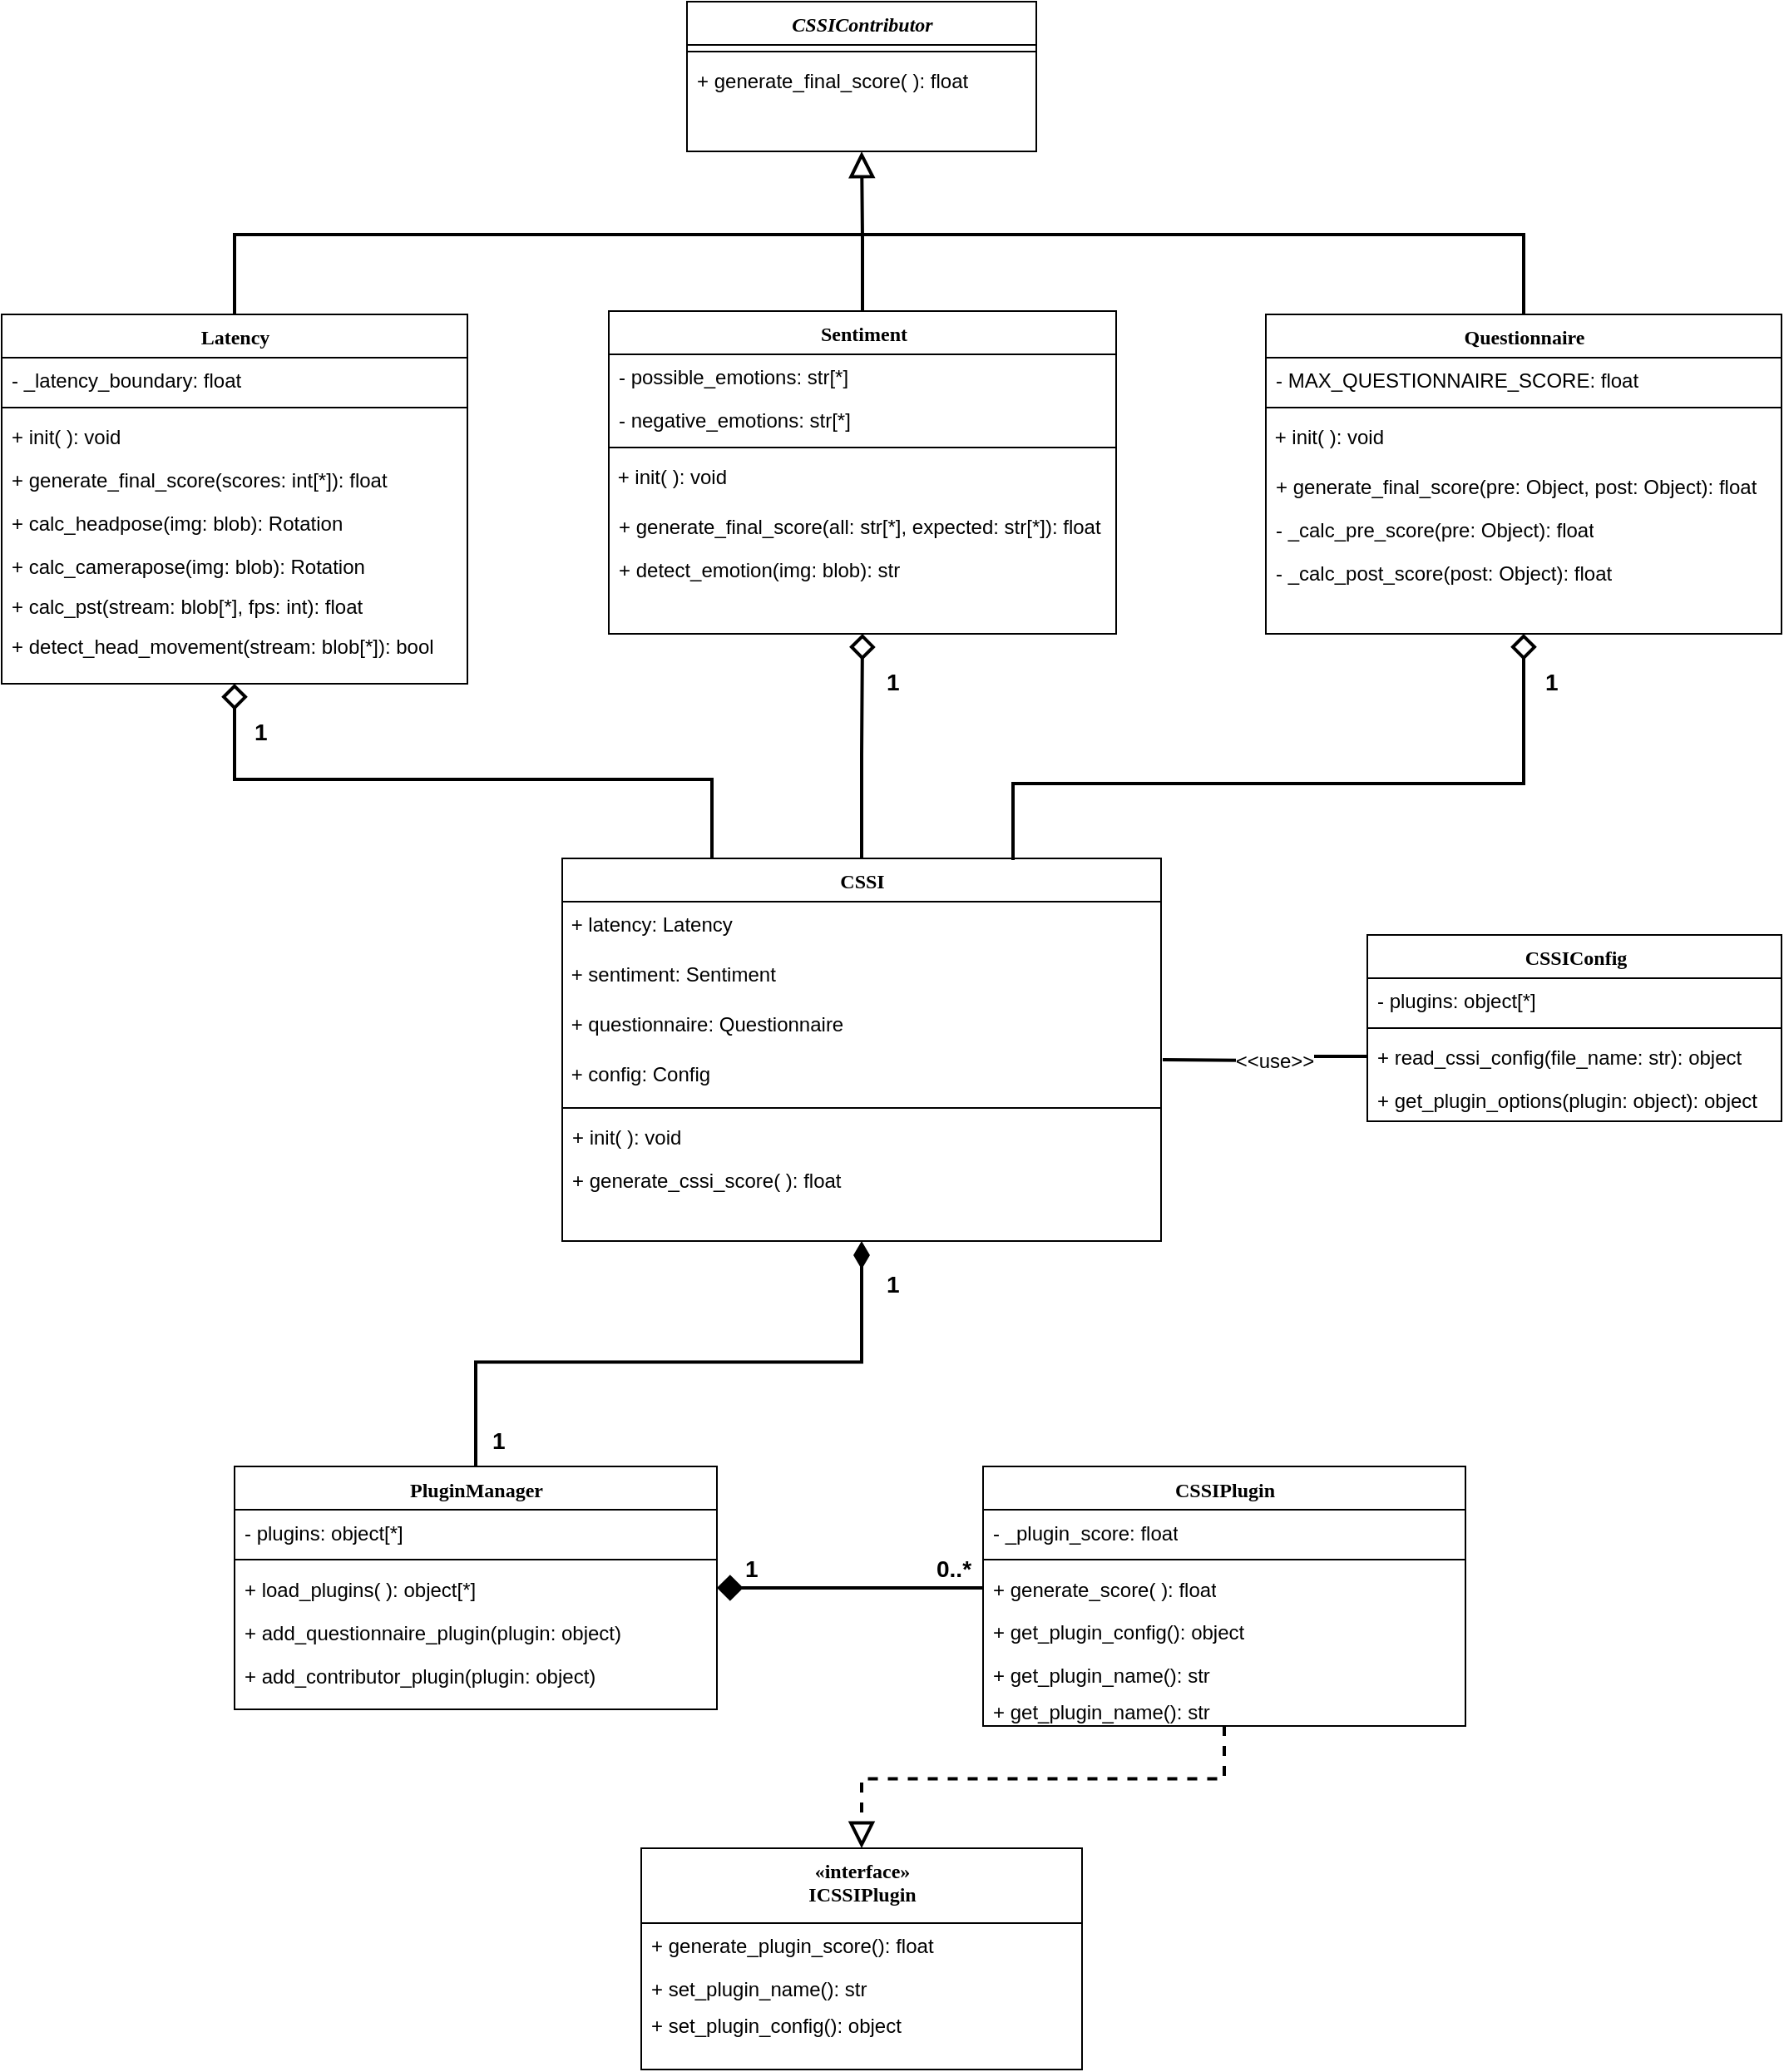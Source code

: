 <mxfile version="10.6.6" type="google"><diagram name="Page-1" id="9f46799a-70d6-7492-0946-bef42562c5a5"><mxGraphModel dx="2911" dy="3327" grid="1" gridSize="10" guides="1" tooltips="1" connect="1" arrows="1" fold="1" page="1" pageScale="1" pageWidth="1100" pageHeight="850" background="#ffffff" math="0" shadow="0"><root><mxCell id="0"/><mxCell id="1" parent="0"/><mxCell id="78961159f06e98e8-17" value="CSSIConfig" style="swimlane;html=1;fontStyle=1;align=center;verticalAlign=top;childLayout=stackLayout;horizontal=1;startSize=26;horizontalStack=0;resizeParent=1;resizeLast=0;collapsible=1;marginBottom=0;swimlaneFillColor=#ffffff;rounded=0;shadow=0;comic=0;labelBackgroundColor=none;strokeColor=#000000;strokeWidth=1;fillColor=none;fontFamily=Verdana;fontSize=12;fontColor=#000000;" parent="1" vertex="1"><mxGeometry x="831" y="-963" width="249" height="112" as="geometry"/></mxCell><mxCell id="78961159f06e98e8-24" value="- plugins: object[*]" style="text;html=1;strokeColor=none;fillColor=none;align=left;verticalAlign=top;spacingLeft=4;spacingRight=4;whiteSpace=wrap;overflow=hidden;rotatable=0;points=[[0,0.5],[1,0.5]];portConstraint=eastwest;" parent="78961159f06e98e8-17" vertex="1"><mxGeometry y="26" width="249" height="26" as="geometry"/></mxCell><mxCell id="78961159f06e98e8-19" value="" style="line;html=1;strokeWidth=1;fillColor=none;align=left;verticalAlign=middle;spacingTop=-1;spacingLeft=3;spacingRight=3;rotatable=0;labelPosition=right;points=[];portConstraint=eastwest;" parent="78961159f06e98e8-17" vertex="1"><mxGeometry y="52" width="249" height="8" as="geometry"/></mxCell><mxCell id="78961159f06e98e8-20" value="+ read_cssi_config(file_name: str): object" style="text;html=1;strokeColor=none;fillColor=none;align=left;verticalAlign=top;spacingLeft=4;spacingRight=4;whiteSpace=wrap;overflow=hidden;rotatable=0;points=[[0,0.5],[1,0.5]];portConstraint=eastwest;" parent="78961159f06e98e8-17" vertex="1"><mxGeometry y="60" width="249" height="26" as="geometry"/></mxCell><mxCell id="EdQsSZgLcaHRfDGZPuC3-22" value="+ get_plugin_options(plugin: object): object" style="text;html=1;strokeColor=none;fillColor=none;align=left;verticalAlign=top;spacingLeft=4;spacingRight=4;whiteSpace=wrap;overflow=hidden;rotatable=0;points=[[0,0.5],[1,0.5]];portConstraint=eastwest;" vertex="1" parent="78961159f06e98e8-17"><mxGeometry y="86" width="249" height="26" as="geometry"/></mxCell><mxCell id="EdQsSZgLcaHRfDGZPuC3-23" style="edgeStyle=orthogonalEdgeStyle;rounded=0;orthogonalLoop=1;jettySize=auto;html=1;exitX=0.5;exitY=0;exitDx=0;exitDy=0;endArrow=none;endFill=0;endSize=11;strokeColor=#000000;strokeWidth=2;" edge="1" parent="1" source="78961159f06e98e8-30"><mxGeometry relative="1" as="geometry"><mxPoint x="530" y="-1384" as="targetPoint"/><Array as="points"><mxPoint x="150" y="-1384"/></Array></mxGeometry></mxCell><mxCell id="78961159f06e98e8-30" value="Latency" style="swimlane;html=1;fontStyle=1;align=center;verticalAlign=top;childLayout=stackLayout;horizontal=1;startSize=26;horizontalStack=0;resizeParent=1;resizeLast=0;collapsible=1;marginBottom=0;swimlaneFillColor=#ffffff;rounded=0;shadow=0;comic=0;labelBackgroundColor=none;strokeColor=#000000;strokeWidth=1;fillColor=none;fontFamily=Verdana;fontSize=12;fontColor=#000000;" parent="1" vertex="1"><mxGeometry x="10" y="-1336" width="280" height="222" as="geometry"/></mxCell><mxCell id="SvKQZNKf0MagTi-5DC9y-61" value="- _latency_boundary: float" style="text;strokeColor=none;fillColor=none;align=left;verticalAlign=top;spacingLeft=4;spacingRight=4;overflow=hidden;rotatable=0;points=[[0,0.5],[1,0.5]];portConstraint=eastwest;" parent="78961159f06e98e8-30" vertex="1"><mxGeometry y="26" width="280" height="26" as="geometry"/></mxCell><mxCell id="78961159f06e98e8-38" value="" style="line;html=1;strokeWidth=1;fillColor=none;align=left;verticalAlign=middle;spacingTop=-1;spacingLeft=3;spacingRight=3;rotatable=0;labelPosition=right;points=[];portConstraint=eastwest;" parent="78961159f06e98e8-30" vertex="1"><mxGeometry y="52" width="280" height="8" as="geometry"/></mxCell><mxCell id="EdQsSZgLcaHRfDGZPuC3-19" value="+ init( ): void" style="text;html=1;strokeColor=none;fillColor=none;align=left;verticalAlign=top;spacingLeft=4;spacingRight=4;whiteSpace=wrap;overflow=hidden;rotatable=0;points=[[0,0.5],[1,0.5]];portConstraint=eastwest;" vertex="1" parent="78961159f06e98e8-30"><mxGeometry y="60" width="280" height="26" as="geometry"/></mxCell><mxCell id="78961159f06e98e8-39" value="+ generate_final_score(scores: int[*]): float" style="text;html=1;strokeColor=none;fillColor=none;align=left;verticalAlign=top;spacingLeft=4;spacingRight=4;whiteSpace=wrap;overflow=hidden;rotatable=0;points=[[0,0.5],[1,0.5]];portConstraint=eastwest;" parent="78961159f06e98e8-30" vertex="1"><mxGeometry y="86" width="280" height="26" as="geometry"/></mxCell><mxCell id="78961159f06e98e8-40" value="+ calc_headpose(img: blob): Rotation" style="text;html=1;strokeColor=none;fillColor=none;align=left;verticalAlign=top;spacingLeft=4;spacingRight=4;whiteSpace=wrap;overflow=hidden;rotatable=0;points=[[0,0.5],[1,0.5]];portConstraint=eastwest;" parent="78961159f06e98e8-30" vertex="1"><mxGeometry y="112" width="280" height="26" as="geometry"/></mxCell><mxCell id="78961159f06e98e8-42" value="+ calc_camerapose(img: blob): Rotation&lt;br&gt;&lt;br&gt;" style="text;html=1;strokeColor=none;fillColor=none;align=left;verticalAlign=top;spacingLeft=4;spacingRight=4;whiteSpace=wrap;overflow=hidden;rotatable=0;points=[[0,0.5],[1,0.5]];portConstraint=eastwest;" parent="78961159f06e98e8-30" vertex="1"><mxGeometry y="138" width="280" height="24" as="geometry"/></mxCell><mxCell id="SvKQZNKf0MagTi-5DC9y-6" value="+ calc_pst(stream: blob[*], fps: int): float&lt;br&gt;&lt;br&gt;" style="text;html=1;strokeColor=none;fillColor=none;align=left;verticalAlign=top;spacingLeft=4;spacingRight=4;whiteSpace=wrap;overflow=hidden;rotatable=0;points=[[0,0.5],[1,0.5]];portConstraint=eastwest;" parent="78961159f06e98e8-30" vertex="1"><mxGeometry y="162" width="280" height="24" as="geometry"/></mxCell><mxCell id="SvKQZNKf0MagTi-5DC9y-7" value="+ detect_head_movement(stream: blob[*]): bool&lt;br&gt;&lt;br&gt;" style="text;html=1;strokeColor=none;fillColor=none;align=left;verticalAlign=top;spacingLeft=4;spacingRight=4;whiteSpace=wrap;overflow=hidden;rotatable=0;points=[[0,0.5],[1,0.5]];portConstraint=eastwest;" parent="78961159f06e98e8-30" vertex="1"><mxGeometry y="186" width="280" height="24" as="geometry"/></mxCell><mxCell id="EdQsSZgLcaHRfDGZPuC3-12" style="edgeStyle=orthogonalEdgeStyle;rounded=0;orthogonalLoop=1;jettySize=auto;html=1;exitX=0.5;exitY=0;exitDx=0;exitDy=0;entryX=0.5;entryY=1;entryDx=0;entryDy=0;endArrow=block;endFill=0;strokeWidth=2;endSize=11;" edge="1" parent="1" source="SvKQZNKf0MagTi-5DC9y-8" target="EdQsSZgLcaHRfDGZPuC3-1"><mxGeometry relative="1" as="geometry"/></mxCell><mxCell id="SvKQZNKf0MagTi-5DC9y-8" value="Sentiment" style="swimlane;html=1;fontStyle=1;align=center;verticalAlign=top;childLayout=stackLayout;horizontal=1;startSize=26;horizontalStack=0;resizeParent=1;resizeLast=0;collapsible=1;marginBottom=0;swimlaneFillColor=#ffffff;rounded=0;shadow=0;comic=0;labelBackgroundColor=none;strokeColor=#000000;strokeWidth=1;fillColor=none;fontFamily=Verdana;fontSize=12;fontColor=#000000;" parent="1" vertex="1"><mxGeometry x="375" y="-1338" width="305" height="194" as="geometry"/></mxCell><mxCell id="SvKQZNKf0MagTi-5DC9y-9" value="- possible_emotions: str[*]" style="text;html=1;strokeColor=none;fillColor=none;align=left;verticalAlign=top;spacingLeft=4;spacingRight=4;whiteSpace=wrap;overflow=hidden;rotatable=0;points=[[0,0.5],[1,0.5]];portConstraint=eastwest;" parent="SvKQZNKf0MagTi-5DC9y-8" vertex="1"><mxGeometry y="26" width="305" height="26" as="geometry"/></mxCell><mxCell id="SvKQZNKf0MagTi-5DC9y-10" value="- negative_emotions: str[*]" style="text;html=1;strokeColor=none;fillColor=none;align=left;verticalAlign=top;spacingLeft=4;spacingRight=4;whiteSpace=wrap;overflow=hidden;rotatable=0;points=[[0,0.5],[1,0.5]];portConstraint=eastwest;" parent="SvKQZNKf0MagTi-5DC9y-8" vertex="1"><mxGeometry y="52" width="305" height="26" as="geometry"/></mxCell><mxCell id="SvKQZNKf0MagTi-5DC9y-11" value="" style="line;html=1;strokeWidth=1;fillColor=none;align=left;verticalAlign=middle;spacingTop=-1;spacingLeft=3;spacingRight=3;rotatable=0;labelPosition=right;points=[];portConstraint=eastwest;" parent="SvKQZNKf0MagTi-5DC9y-8" vertex="1"><mxGeometry y="78" width="305" height="8" as="geometry"/></mxCell><mxCell id="EdQsSZgLcaHRfDGZPuC3-20" value="&amp;nbsp;+ init( ): void" style="text;html=1;" vertex="1" parent="SvKQZNKf0MagTi-5DC9y-8"><mxGeometry y="86" width="305" height="30" as="geometry"/></mxCell><mxCell id="SvKQZNKf0MagTi-5DC9y-12" value="+ generate_final_score(all: str[*], expected: str[*]): float" style="text;html=1;strokeColor=none;fillColor=none;align=left;verticalAlign=top;spacingLeft=4;spacingRight=4;whiteSpace=wrap;overflow=hidden;rotatable=0;points=[[0,0.5],[1,0.5]];portConstraint=eastwest;" parent="SvKQZNKf0MagTi-5DC9y-8" vertex="1"><mxGeometry y="116" width="305" height="26" as="geometry"/></mxCell><mxCell id="SvKQZNKf0MagTi-5DC9y-13" value="+ detect_emotion(img: blob): str" style="text;html=1;strokeColor=none;fillColor=none;align=left;verticalAlign=top;spacingLeft=4;spacingRight=4;whiteSpace=wrap;overflow=hidden;rotatable=0;points=[[0,0.5],[1,0.5]];portConstraint=eastwest;" parent="SvKQZNKf0MagTi-5DC9y-8" vertex="1"><mxGeometry y="142" width="305" height="38" as="geometry"/></mxCell><mxCell id="EdQsSZgLcaHRfDGZPuC3-15" style="edgeStyle=orthogonalEdgeStyle;rounded=0;orthogonalLoop=1;jettySize=auto;html=1;exitX=0.5;exitY=0;exitDx=0;exitDy=0;endArrow=none;endFill=0;strokeWidth=2;" edge="1" parent="1" source="JOWAXe2WylV_Y9cq9WFt-18"><mxGeometry relative="1" as="geometry"><mxPoint x="530" y="-1384" as="targetPoint"/><Array as="points"><mxPoint x="925" y="-1384"/></Array></mxGeometry></mxCell><mxCell id="JOWAXe2WylV_Y9cq9WFt-18" value="Questionnaire" style="swimlane;html=1;fontStyle=1;align=center;verticalAlign=top;childLayout=stackLayout;horizontal=1;startSize=26;horizontalStack=0;resizeParent=1;resizeLast=0;collapsible=1;marginBottom=0;swimlaneFillColor=#ffffff;rounded=0;shadow=0;comic=0;labelBackgroundColor=none;strokeColor=#000000;strokeWidth=1;fillColor=none;fontFamily=Verdana;fontSize=12;fontColor=#000000;" parent="1" vertex="1"><mxGeometry x="770" y="-1336" width="310" height="192" as="geometry"/></mxCell><mxCell id="JOWAXe2WylV_Y9cq9WFt-19" value="- MAX_QUESTIONNAIRE_SCORE: float" style="text;html=1;strokeColor=none;fillColor=none;align=left;verticalAlign=top;spacingLeft=4;spacingRight=4;whiteSpace=wrap;overflow=hidden;rotatable=0;points=[[0,0.5],[1,0.5]];portConstraint=eastwest;" parent="JOWAXe2WylV_Y9cq9WFt-18" vertex="1"><mxGeometry y="26" width="310" height="26" as="geometry"/></mxCell><mxCell id="JOWAXe2WylV_Y9cq9WFt-20" value="" style="line;html=1;strokeWidth=1;fillColor=none;align=left;verticalAlign=middle;spacingTop=-1;spacingLeft=3;spacingRight=3;rotatable=0;labelPosition=right;points=[];portConstraint=eastwest;" parent="JOWAXe2WylV_Y9cq9WFt-18" vertex="1"><mxGeometry y="52" width="310" height="8" as="geometry"/></mxCell><mxCell id="EdQsSZgLcaHRfDGZPuC3-21" value="&amp;nbsp;+ init( ): void" style="text;html=1;" vertex="1" parent="JOWAXe2WylV_Y9cq9WFt-18"><mxGeometry y="60" width="310" height="30" as="geometry"/></mxCell><mxCell id="JOWAXe2WylV_Y9cq9WFt-21" value="+ generate_final_score(pre: Object, post: Object): float" style="text;html=1;strokeColor=none;fillColor=none;align=left;verticalAlign=top;spacingLeft=4;spacingRight=4;whiteSpace=wrap;overflow=hidden;rotatable=0;points=[[0,0.5],[1,0.5]];portConstraint=eastwest;" parent="JOWAXe2WylV_Y9cq9WFt-18" vertex="1"><mxGeometry y="90" width="310" height="26" as="geometry"/></mxCell><mxCell id="JOWAXe2WylV_Y9cq9WFt-22" value="- _calc_pre_score(pre: Object): float" style="text;html=1;strokeColor=none;fillColor=none;align=left;verticalAlign=top;spacingLeft=4;spacingRight=4;whiteSpace=wrap;overflow=hidden;rotatable=0;points=[[0,0.5],[1,0.5]];portConstraint=eastwest;" parent="JOWAXe2WylV_Y9cq9WFt-18" vertex="1"><mxGeometry y="116" width="310" height="26" as="geometry"/></mxCell><mxCell id="JOWAXe2WylV_Y9cq9WFt-23" value="- _calc_post_score(post: Object): float" style="text;html=1;strokeColor=none;fillColor=none;align=left;verticalAlign=top;spacingLeft=4;spacingRight=4;whiteSpace=wrap;overflow=hidden;rotatable=0;points=[[0,0.5],[1,0.5]];portConstraint=eastwest;" parent="JOWAXe2WylV_Y9cq9WFt-18" vertex="1"><mxGeometry y="142" width="310" height="24" as="geometry"/></mxCell><mxCell id="EdQsSZgLcaHRfDGZPuC3-36" style="edgeStyle=orthogonalEdgeStyle;rounded=0;orthogonalLoop=1;jettySize=auto;html=1;exitX=0.25;exitY=0;exitDx=0;exitDy=0;entryX=0.5;entryY=1;entryDx=0;entryDy=0;endArrow=diamond;endFill=0;endSize=11;strokeColor=#000000;strokeWidth=2;" edge="1" parent="1" source="SvKQZNKf0MagTi-5DC9y-17" target="78961159f06e98e8-30"><mxGeometry relative="1" as="geometry"/></mxCell><mxCell id="EdQsSZgLcaHRfDGZPuC3-37" style="edgeStyle=orthogonalEdgeStyle;rounded=0;orthogonalLoop=1;jettySize=auto;html=1;exitX=0.5;exitY=0;exitDx=0;exitDy=0;entryX=0.5;entryY=1;entryDx=0;entryDy=0;endArrow=diamond;endFill=0;endSize=11;strokeColor=#000000;strokeWidth=2;" edge="1" parent="1" source="SvKQZNKf0MagTi-5DC9y-17" target="SvKQZNKf0MagTi-5DC9y-8"><mxGeometry relative="1" as="geometry"/></mxCell><mxCell id="EdQsSZgLcaHRfDGZPuC3-38" style="edgeStyle=orthogonalEdgeStyle;rounded=0;orthogonalLoop=1;jettySize=auto;html=1;exitX=0.75;exitY=0;exitDx=0;exitDy=0;entryX=0.5;entryY=1;entryDx=0;entryDy=0;endArrow=diamond;endFill=0;endSize=11;strokeColor=#000000;strokeWidth=2;" edge="1" parent="1" source="SvKQZNKf0MagTi-5DC9y-17" target="JOWAXe2WylV_Y9cq9WFt-18"><mxGeometry relative="1" as="geometry"><Array as="points"><mxPoint x="618" y="-1054"/><mxPoint x="925" y="-1054"/></Array></mxGeometry></mxCell><mxCell id="SvKQZNKf0MagTi-5DC9y-17" value="CSSI" style="swimlane;html=1;fontStyle=1;align=center;verticalAlign=top;childLayout=stackLayout;horizontal=1;startSize=26;horizontalStack=0;resizeParent=1;resizeLast=0;collapsible=1;marginBottom=0;swimlaneFillColor=#ffffff;rounded=0;shadow=0;comic=0;labelBackgroundColor=none;strokeColor=#000000;strokeWidth=1;fillColor=none;fontFamily=Verdana;fontSize=12;fontColor=#000000;" parent="1" vertex="1"><mxGeometry x="347" y="-1009" width="360" height="230" as="geometry"/></mxCell><mxCell id="SvKQZNKf0MagTi-5DC9y-46" value="&amp;nbsp;+ latency: Latency" style="text;html=1;" parent="SvKQZNKf0MagTi-5DC9y-17" vertex="1"><mxGeometry y="26" width="360" height="30" as="geometry"/></mxCell><mxCell id="EdQsSZgLcaHRfDGZPuC3-17" value="&amp;nbsp;+ sentiment: Sentiment" style="text;html=1;" vertex="1" parent="SvKQZNKf0MagTi-5DC9y-17"><mxGeometry y="56" width="360" height="30" as="geometry"/></mxCell><mxCell id="EdQsSZgLcaHRfDGZPuC3-18" value="&amp;nbsp;+ questionnaire: Questionnaire" style="text;html=1;" vertex="1" parent="SvKQZNKf0MagTi-5DC9y-17"><mxGeometry y="86" width="360" height="30" as="geometry"/></mxCell><mxCell id="EdQsSZgLcaHRfDGZPuC3-16" value="&amp;nbsp;+ config: Config" style="text;html=1;" vertex="1" parent="SvKQZNKf0MagTi-5DC9y-17"><mxGeometry y="116" width="360" height="30" as="geometry"/></mxCell><mxCell id="SvKQZNKf0MagTi-5DC9y-19" value="" style="line;html=1;strokeWidth=1;fillColor=none;align=left;verticalAlign=middle;spacingTop=-1;spacingLeft=3;spacingRight=3;rotatable=0;labelPosition=right;points=[];portConstraint=eastwest;" parent="SvKQZNKf0MagTi-5DC9y-17" vertex="1"><mxGeometry y="146" width="360" height="8" as="geometry"/></mxCell><mxCell id="jYxIXPqpbY4smhi_APb5-1" value="+ init( ): void" style="text;html=1;strokeColor=none;fillColor=none;align=left;verticalAlign=top;spacingLeft=4;spacingRight=4;whiteSpace=wrap;overflow=hidden;rotatable=0;points=[[0,0.5],[1,0.5]];portConstraint=eastwest;" parent="SvKQZNKf0MagTi-5DC9y-17" vertex="1"><mxGeometry y="154" width="360" height="26" as="geometry"/></mxCell><mxCell id="SvKQZNKf0MagTi-5DC9y-20" value="+ generate_cssi_score( ): float" style="text;html=1;strokeColor=none;fillColor=none;align=left;verticalAlign=top;spacingLeft=4;spacingRight=4;whiteSpace=wrap;overflow=hidden;rotatable=0;points=[[0,0.5],[1,0.5]];portConstraint=eastwest;" parent="SvKQZNKf0MagTi-5DC9y-17" vertex="1"><mxGeometry y="180" width="360" height="26" as="geometry"/></mxCell><mxCell id="EdQsSZgLcaHRfDGZPuC3-61" style="edgeStyle=orthogonalEdgeStyle;rounded=0;orthogonalLoop=1;jettySize=auto;html=1;exitX=0.5;exitY=0;exitDx=0;exitDy=0;entryX=0.5;entryY=1;entryDx=0;entryDy=0;endArrow=diamondThin;endFill=1;endSize=11;strokeColor=#000000;strokeWidth=2;fontSize=14;" edge="1" parent="1" source="SvKQZNKf0MagTi-5DC9y-23" target="SvKQZNKf0MagTi-5DC9y-17"><mxGeometry relative="1" as="geometry"/></mxCell><mxCell id="SvKQZNKf0MagTi-5DC9y-23" value="PluginManager" style="swimlane;html=1;fontStyle=1;align=center;verticalAlign=top;childLayout=stackLayout;horizontal=1;startSize=26;horizontalStack=0;resizeParent=1;resizeLast=0;collapsible=1;marginBottom=0;swimlaneFillColor=#ffffff;rounded=0;shadow=0;comic=0;labelBackgroundColor=none;strokeColor=#000000;strokeWidth=1;fillColor=none;fontFamily=Verdana;fontSize=12;fontColor=#000000;" parent="1" vertex="1"><mxGeometry x="150" y="-643.5" width="290" height="146" as="geometry"/></mxCell><mxCell id="SvKQZNKf0MagTi-5DC9y-24" value="- plugins: object[*]" style="text;html=1;strokeColor=none;fillColor=none;align=left;verticalAlign=top;spacingLeft=4;spacingRight=4;whiteSpace=wrap;overflow=hidden;rotatable=0;points=[[0,0.5],[1,0.5]];portConstraint=eastwest;" parent="SvKQZNKf0MagTi-5DC9y-23" vertex="1"><mxGeometry y="26" width="290" height="26" as="geometry"/></mxCell><mxCell id="SvKQZNKf0MagTi-5DC9y-25" value="" style="line;html=1;strokeWidth=1;fillColor=none;align=left;verticalAlign=middle;spacingTop=-1;spacingLeft=3;spacingRight=3;rotatable=0;labelPosition=right;points=[];portConstraint=eastwest;" parent="SvKQZNKf0MagTi-5DC9y-23" vertex="1"><mxGeometry y="52" width="290" height="8" as="geometry"/></mxCell><mxCell id="SvKQZNKf0MagTi-5DC9y-26" value="+ load_plugins( ): object[*]" style="text;html=1;strokeColor=none;fillColor=none;align=left;verticalAlign=top;spacingLeft=4;spacingRight=4;whiteSpace=wrap;overflow=hidden;rotatable=0;points=[[0,0.5],[1,0.5]];portConstraint=eastwest;" parent="SvKQZNKf0MagTi-5DC9y-23" vertex="1"><mxGeometry y="60" width="290" height="26" as="geometry"/></mxCell><mxCell id="SvKQZNKf0MagTi-5DC9y-28" value="+ add_questionnaire_plugin(plugin: object)" style="text;html=1;strokeColor=none;fillColor=none;align=left;verticalAlign=top;spacingLeft=4;spacingRight=4;whiteSpace=wrap;overflow=hidden;rotatable=0;points=[[0,0.5],[1,0.5]];portConstraint=eastwest;" parent="SvKQZNKf0MagTi-5DC9y-23" vertex="1"><mxGeometry y="86" width="290" height="26" as="geometry"/></mxCell><mxCell id="SvKQZNKf0MagTi-5DC9y-29" value="+ add_contributor_plugin(plugin: object)" style="text;html=1;strokeColor=none;fillColor=none;align=left;verticalAlign=top;spacingLeft=4;spacingRight=4;whiteSpace=wrap;overflow=hidden;rotatable=0;points=[[0,0.5],[1,0.5]];portConstraint=eastwest;" parent="SvKQZNKf0MagTi-5DC9y-23" vertex="1"><mxGeometry y="112" width="290" height="26" as="geometry"/></mxCell><mxCell id="SvKQZNKf0MagTi-5DC9y-50" value="&lt;span&gt;«interface»&lt;/span&gt;&lt;br&gt;&lt;span&gt;ICSSIPlugin&lt;/span&gt;" style="swimlane;html=1;fontStyle=1;align=center;verticalAlign=top;childLayout=stackLayout;horizontal=1;startSize=45;horizontalStack=0;resizeParent=1;resizeLast=0;collapsible=1;marginBottom=0;swimlaneFillColor=#ffffff;rounded=0;shadow=0;comic=0;labelBackgroundColor=none;strokeColor=#000000;strokeWidth=1;fillColor=none;fontFamily=Verdana;fontSize=12;fontColor=#000000;" parent="1" vertex="1"><mxGeometry x="394.5" y="-414" width="265" height="133" as="geometry"/></mxCell><mxCell id="SvKQZNKf0MagTi-5DC9y-58" value="+ generate_plugin_score(): float" style="text;strokeColor=none;fillColor=none;align=left;verticalAlign=top;spacingLeft=4;spacingRight=4;overflow=hidden;rotatable=0;points=[[0,0.5],[1,0.5]];portConstraint=eastwest;" parent="SvKQZNKf0MagTi-5DC9y-50" vertex="1"><mxGeometry y="45" width="265" height="26" as="geometry"/></mxCell><mxCell id="SvKQZNKf0MagTi-5DC9y-60" value="+ set_plugin_name(): str" style="text;strokeColor=none;fillColor=none;align=left;verticalAlign=top;spacingLeft=4;spacingRight=4;overflow=hidden;rotatable=0;points=[[0,0.5],[1,0.5]];portConstraint=eastwest;" parent="SvKQZNKf0MagTi-5DC9y-50" vertex="1"><mxGeometry y="71" width="265" height="22" as="geometry"/></mxCell><mxCell id="SvKQZNKf0MagTi-5DC9y-59" value="+ set_plugin_config(): object" style="text;strokeColor=none;fillColor=none;align=left;verticalAlign=top;spacingLeft=4;spacingRight=4;overflow=hidden;rotatable=0;points=[[0,0.5],[1,0.5]];portConstraint=eastwest;" parent="SvKQZNKf0MagTi-5DC9y-50" vertex="1"><mxGeometry y="93" width="265" height="26" as="geometry"/></mxCell><mxCell id="SvKQZNKf0MagTi-5DC9y-64" value="CSSIPlugin" style="swimlane;html=1;fontStyle=1;align=center;verticalAlign=top;childLayout=stackLayout;horizontal=1;startSize=26;horizontalStack=0;resizeParent=1;resizeLast=0;collapsible=1;marginBottom=0;swimlaneFillColor=#ffffff;rounded=0;shadow=0;comic=0;labelBackgroundColor=none;strokeColor=#000000;strokeWidth=1;fillColor=none;fontFamily=Verdana;fontSize=12;fontColor=#000000;" parent="1" vertex="1"><mxGeometry x="600" y="-643.5" width="290" height="156" as="geometry"/></mxCell><mxCell id="SvKQZNKf0MagTi-5DC9y-65" value="- _plugin_score: float" style="text;html=1;strokeColor=none;fillColor=none;align=left;verticalAlign=top;spacingLeft=4;spacingRight=4;whiteSpace=wrap;overflow=hidden;rotatable=0;points=[[0,0.5],[1,0.5]];portConstraint=eastwest;" parent="SvKQZNKf0MagTi-5DC9y-64" vertex="1"><mxGeometry y="26" width="290" height="26" as="geometry"/></mxCell><mxCell id="SvKQZNKf0MagTi-5DC9y-66" value="" style="line;html=1;strokeWidth=1;fillColor=none;align=left;verticalAlign=middle;spacingTop=-1;spacingLeft=3;spacingRight=3;rotatable=0;labelPosition=right;points=[];portConstraint=eastwest;" parent="SvKQZNKf0MagTi-5DC9y-64" vertex="1"><mxGeometry y="52" width="290" height="8" as="geometry"/></mxCell><mxCell id="SvKQZNKf0MagTi-5DC9y-67" value="+ generate_score( ): float" style="text;html=1;strokeColor=none;fillColor=none;align=left;verticalAlign=top;spacingLeft=4;spacingRight=4;whiteSpace=wrap;overflow=hidden;rotatable=0;points=[[0,0.5],[1,0.5]];portConstraint=eastwest;" parent="SvKQZNKf0MagTi-5DC9y-64" vertex="1"><mxGeometry y="60" width="290" height="26" as="geometry"/></mxCell><mxCell id="SvKQZNKf0MagTi-5DC9y-72" value="+ get_plugin_config(): object" style="text;strokeColor=none;fillColor=none;align=left;verticalAlign=top;spacingLeft=4;spacingRight=4;overflow=hidden;rotatable=0;points=[[0,0.5],[1,0.5]];portConstraint=eastwest;" parent="SvKQZNKf0MagTi-5DC9y-64" vertex="1"><mxGeometry y="86" width="290" height="26" as="geometry"/></mxCell><mxCell id="EdQsSZgLcaHRfDGZPuC3-53" value="+ get_plugin_name(): str" style="text;strokeColor=none;fillColor=none;align=left;verticalAlign=top;spacingLeft=4;spacingRight=4;overflow=hidden;rotatable=0;points=[[0,0.5],[1,0.5]];portConstraint=eastwest;" vertex="1" parent="SvKQZNKf0MagTi-5DC9y-64"><mxGeometry y="112" width="290" height="22" as="geometry"/></mxCell><mxCell id="SvKQZNKf0MagTi-5DC9y-71" value="+ get_plugin_name(): str" style="text;strokeColor=none;fillColor=none;align=left;verticalAlign=top;spacingLeft=4;spacingRight=4;overflow=hidden;rotatable=0;points=[[0,0.5],[1,0.5]];portConstraint=eastwest;" parent="SvKQZNKf0MagTi-5DC9y-64" vertex="1"><mxGeometry y="134" width="290" height="22" as="geometry"/></mxCell><mxCell id="SvKQZNKf0MagTi-5DC9y-80" style="edgeStyle=orthogonalEdgeStyle;orthogonalLoop=1;jettySize=auto;html=1;entryX=0.5;entryY=0;entryDx=0;entryDy=0;dashed=1;endArrow=block;endFill=0;strokeWidth=2;strokeColor=#000000;rounded=0;endSize=11;exitX=0.5;exitY=1;exitDx=0;exitDy=0;" parent="1" source="SvKQZNKf0MagTi-5DC9y-64" target="SvKQZNKf0MagTi-5DC9y-50" edge="1"><mxGeometry relative="1" as="geometry"><mxPoint x="745" y="-464" as="sourcePoint"/></mxGeometry></mxCell><mxCell id="SvKQZNKf0MagTi-5DC9y-96" style="edgeStyle=orthogonalEdgeStyle;rounded=0;orthogonalLoop=1;jettySize=auto;html=1;entryX=0;entryY=0.5;entryDx=0;entryDy=0;startArrow=none;startFill=0;endArrow=none;endFill=0;strokeColor=#000000;strokeWidth=2;" parent="1" target="78961159f06e98e8-20" edge="1"><mxGeometry relative="1" as="geometry"><mxPoint x="708" y="-888" as="sourcePoint"/></mxGeometry></mxCell><mxCell id="EdQsSZgLcaHRfDGZPuC3-24" value="&amp;lt;&amp;lt;use&amp;gt;&amp;gt;" style="text;html=1;resizable=0;points=[];align=center;verticalAlign=middle;labelBackgroundColor=#ffffff;" vertex="1" connectable="0" parent="SvKQZNKf0MagTi-5DC9y-96"><mxGeometry x="0.107" y="-3" relative="1" as="geometry"><mxPoint as="offset"/></mxGeometry></mxCell><mxCell id="EdQsSZgLcaHRfDGZPuC3-1" value="&lt;i&gt;CSSIContributor&lt;/i&gt;" style="swimlane;html=1;fontStyle=1;align=center;verticalAlign=top;childLayout=stackLayout;horizontal=1;startSize=26;horizontalStack=0;resizeParent=1;resizeLast=0;collapsible=1;marginBottom=0;swimlaneFillColor=#ffffff;rounded=0;shadow=0;comic=0;labelBackgroundColor=none;strokeColor=#000000;strokeWidth=1;fillColor=none;fontFamily=Verdana;fontSize=12;fontColor=#000000;" vertex="1" parent="1"><mxGeometry x="422" y="-1524" width="210" height="90" as="geometry"/></mxCell><mxCell id="EdQsSZgLcaHRfDGZPuC3-5" value="" style="line;html=1;strokeWidth=1;fillColor=none;align=left;verticalAlign=middle;spacingTop=-1;spacingLeft=3;spacingRight=3;rotatable=0;labelPosition=right;points=[];portConstraint=eastwest;" vertex="1" parent="EdQsSZgLcaHRfDGZPuC3-1"><mxGeometry y="26" width="210" height="8" as="geometry"/></mxCell><mxCell id="EdQsSZgLcaHRfDGZPuC3-7" value="+ generate_final_score( ): float" style="text;html=1;strokeColor=none;fillColor=none;align=left;verticalAlign=top;spacingLeft=4;spacingRight=4;whiteSpace=wrap;overflow=hidden;rotatable=0;points=[[0,0.5],[1,0.5]];portConstraint=eastwest;" vertex="1" parent="EdQsSZgLcaHRfDGZPuC3-1"><mxGeometry y="34" width="210" height="26" as="geometry"/></mxCell><mxCell id="EdQsSZgLcaHRfDGZPuC3-41" style="edgeStyle=orthogonalEdgeStyle;rounded=0;orthogonalLoop=1;jettySize=auto;html=1;exitX=0;exitY=0.5;exitDx=0;exitDy=0;entryX=1;entryY=0.5;entryDx=0;entryDy=0;endArrow=diamond;endFill=1;endSize=11;strokeColor=#000000;strokeWidth=2;" edge="1" parent="1" source="SvKQZNKf0MagTi-5DC9y-67" target="SvKQZNKf0MagTi-5DC9y-26"><mxGeometry relative="1" as="geometry"/></mxCell><mxCell id="EdQsSZgLcaHRfDGZPuC3-51" value="&lt;b&gt;0..*&lt;/b&gt;" style="text;html=1;resizable=0;points=[];autosize=1;align=left;verticalAlign=top;spacingTop=-4;fontSize=14;" vertex="1" parent="1"><mxGeometry x="570" y="-593.5" width="40" height="20" as="geometry"/></mxCell><mxCell id="EdQsSZgLcaHRfDGZPuC3-52" value="&lt;b&gt;1&lt;/b&gt;" style="text;html=1;resizable=0;points=[];autosize=1;align=left;verticalAlign=top;spacingTop=-4;fontSize=14;" vertex="1" parent="1"><mxGeometry x="455" y="-593.5" width="20" height="20" as="geometry"/></mxCell><mxCell id="EdQsSZgLcaHRfDGZPuC3-54" value="&lt;b&gt;1&lt;/b&gt;" style="text;html=1;resizable=0;points=[];autosize=1;align=left;verticalAlign=top;spacingTop=-4;fontSize=14;" vertex="1" parent="1"><mxGeometry x="935.5" y="-1126" width="20" height="20" as="geometry"/></mxCell><mxCell id="EdQsSZgLcaHRfDGZPuC3-55" value="&lt;b&gt;1&lt;/b&gt;" style="text;html=1;resizable=0;points=[];autosize=1;align=left;verticalAlign=top;spacingTop=-4;fontSize=14;" vertex="1" parent="1"><mxGeometry x="540" y="-1126" width="20" height="20" as="geometry"/></mxCell><mxCell id="EdQsSZgLcaHRfDGZPuC3-58" value="&lt;b&gt;1&lt;/b&gt;" style="text;html=1;resizable=0;points=[];autosize=1;align=left;verticalAlign=top;spacingTop=-4;fontSize=14;" vertex="1" parent="1"><mxGeometry x="160" y="-1096" width="20" height="20" as="geometry"/></mxCell><mxCell id="EdQsSZgLcaHRfDGZPuC3-63" value="&lt;b&gt;1&lt;/b&gt;" style="text;html=1;resizable=0;points=[];autosize=1;align=left;verticalAlign=top;spacingTop=-4;fontSize=14;" vertex="1" parent="1"><mxGeometry x="303" y="-670" width="20" height="20" as="geometry"/></mxCell><mxCell id="EdQsSZgLcaHRfDGZPuC3-64" value="&lt;b&gt;1&lt;/b&gt;" style="text;html=1;resizable=0;points=[];autosize=1;align=left;verticalAlign=top;spacingTop=-4;fontSize=14;" vertex="1" parent="1"><mxGeometry x="540" y="-764" width="20" height="20" as="geometry"/></mxCell></root></mxGraphModel></diagram></mxfile>
